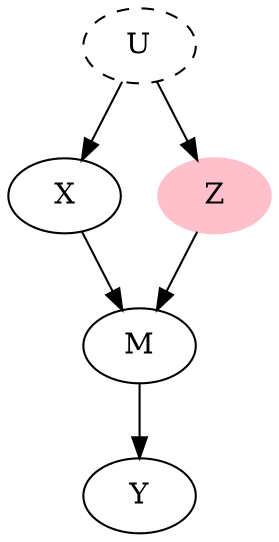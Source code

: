 digraph G6 {
    X->M;
    Z->M;
    U->X,Z;
    M->Y;
    Z[color=pink,style=filled];
    U[style=dashed];
}